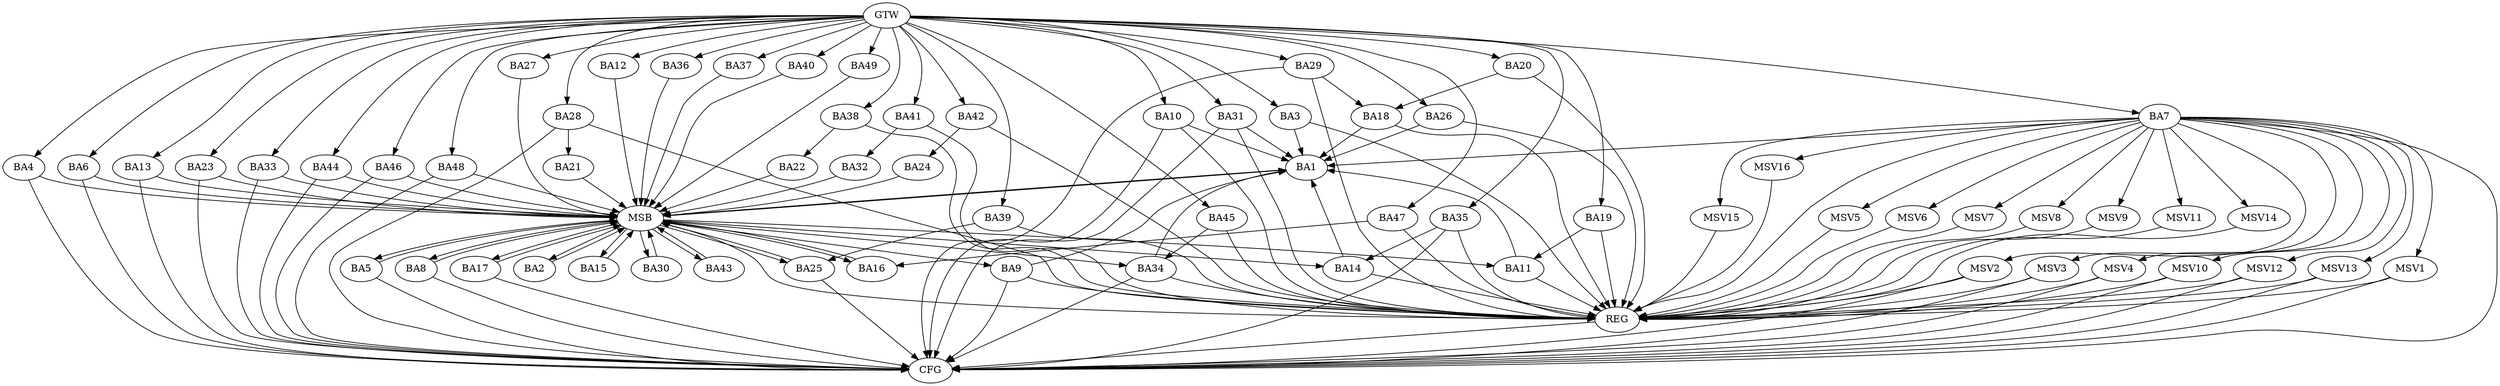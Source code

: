 strict digraph G {
  BA1 [ label="BA1" ];
  BA2 [ label="BA2" ];
  BA3 [ label="BA3" ];
  BA4 [ label="BA4" ];
  BA5 [ label="BA5" ];
  BA6 [ label="BA6" ];
  BA7 [ label="BA7" ];
  BA8 [ label="BA8" ];
  BA9 [ label="BA9" ];
  BA10 [ label="BA10" ];
  BA11 [ label="BA11" ];
  BA12 [ label="BA12" ];
  BA13 [ label="BA13" ];
  BA14 [ label="BA14" ];
  BA15 [ label="BA15" ];
  BA16 [ label="BA16" ];
  BA17 [ label="BA17" ];
  BA18 [ label="BA18" ];
  BA19 [ label="BA19" ];
  BA20 [ label="BA20" ];
  BA21 [ label="BA21" ];
  BA22 [ label="BA22" ];
  BA23 [ label="BA23" ];
  BA24 [ label="BA24" ];
  BA25 [ label="BA25" ];
  BA26 [ label="BA26" ];
  BA27 [ label="BA27" ];
  BA28 [ label="BA28" ];
  BA29 [ label="BA29" ];
  BA30 [ label="BA30" ];
  BA31 [ label="BA31" ];
  BA32 [ label="BA32" ];
  BA33 [ label="BA33" ];
  BA34 [ label="BA34" ];
  BA35 [ label="BA35" ];
  BA36 [ label="BA36" ];
  BA37 [ label="BA37" ];
  BA38 [ label="BA38" ];
  BA39 [ label="BA39" ];
  BA40 [ label="BA40" ];
  BA41 [ label="BA41" ];
  BA42 [ label="BA42" ];
  BA43 [ label="BA43" ];
  BA44 [ label="BA44" ];
  BA45 [ label="BA45" ];
  BA46 [ label="BA46" ];
  BA47 [ label="BA47" ];
  BA48 [ label="BA48" ];
  BA49 [ label="BA49" ];
  GTW [ label="GTW" ];
  REG [ label="REG" ];
  MSB [ label="MSB" ];
  CFG [ label="CFG" ];
  MSV1 [ label="MSV1" ];
  MSV2 [ label="MSV2" ];
  MSV3 [ label="MSV3" ];
  MSV4 [ label="MSV4" ];
  MSV5 [ label="MSV5" ];
  MSV6 [ label="MSV6" ];
  MSV7 [ label="MSV7" ];
  MSV8 [ label="MSV8" ];
  MSV9 [ label="MSV9" ];
  MSV10 [ label="MSV10" ];
  MSV11 [ label="MSV11" ];
  MSV12 [ label="MSV12" ];
  MSV13 [ label="MSV13" ];
  MSV14 [ label="MSV14" ];
  MSV15 [ label="MSV15" ];
  MSV16 [ label="MSV16" ];
  BA3 -> BA1;
  BA7 -> BA1;
  BA9 -> BA1;
  BA10 -> BA1;
  BA11 -> BA1;
  BA14 -> BA1;
  BA18 -> BA1;
  BA19 -> BA11;
  BA20 -> BA18;
  BA26 -> BA1;
  BA28 -> BA21;
  BA29 -> BA18;
  BA31 -> BA1;
  BA34 -> BA1;
  BA35 -> BA14;
  BA38 -> BA22;
  BA39 -> BA25;
  BA41 -> BA32;
  BA42 -> BA24;
  BA45 -> BA34;
  BA47 -> BA16;
  GTW -> BA3;
  GTW -> BA4;
  GTW -> BA6;
  GTW -> BA7;
  GTW -> BA10;
  GTW -> BA12;
  GTW -> BA13;
  GTW -> BA19;
  GTW -> BA20;
  GTW -> BA23;
  GTW -> BA26;
  GTW -> BA27;
  GTW -> BA28;
  GTW -> BA29;
  GTW -> BA31;
  GTW -> BA33;
  GTW -> BA35;
  GTW -> BA36;
  GTW -> BA37;
  GTW -> BA38;
  GTW -> BA39;
  GTW -> BA40;
  GTW -> BA41;
  GTW -> BA42;
  GTW -> BA44;
  GTW -> BA45;
  GTW -> BA46;
  GTW -> BA47;
  GTW -> BA48;
  GTW -> BA49;
  BA3 -> REG;
  BA7 -> REG;
  BA9 -> REG;
  BA10 -> REG;
  BA11 -> REG;
  BA14 -> REG;
  BA18 -> REG;
  BA19 -> REG;
  BA20 -> REG;
  BA26 -> REG;
  BA28 -> REG;
  BA29 -> REG;
  BA31 -> REG;
  BA34 -> REG;
  BA35 -> REG;
  BA38 -> REG;
  BA39 -> REG;
  BA41 -> REG;
  BA42 -> REG;
  BA45 -> REG;
  BA47 -> REG;
  BA1 -> MSB;
  MSB -> BA2;
  MSB -> REG;
  BA2 -> MSB;
  MSB -> BA1;
  BA4 -> MSB;
  BA5 -> MSB;
  BA6 -> MSB;
  MSB -> BA5;
  BA8 -> MSB;
  BA12 -> MSB;
  BA13 -> MSB;
  MSB -> BA11;
  BA15 -> MSB;
  BA16 -> MSB;
  BA17 -> MSB;
  MSB -> BA8;
  BA21 -> MSB;
  BA22 -> MSB;
  MSB -> BA14;
  BA23 -> MSB;
  BA24 -> MSB;
  MSB -> BA15;
  BA25 -> MSB;
  BA27 -> MSB;
  MSB -> BA17;
  BA30 -> MSB;
  MSB -> BA16;
  BA32 -> MSB;
  MSB -> BA30;
  BA33 -> MSB;
  MSB -> BA25;
  BA36 -> MSB;
  MSB -> BA34;
  BA37 -> MSB;
  BA40 -> MSB;
  MSB -> BA9;
  BA43 -> MSB;
  BA44 -> MSB;
  BA46 -> MSB;
  BA48 -> MSB;
  MSB -> BA43;
  BA49 -> MSB;
  BA8 -> CFG;
  BA28 -> CFG;
  BA48 -> CFG;
  BA23 -> CFG;
  BA10 -> CFG;
  BA34 -> CFG;
  BA46 -> CFG;
  BA33 -> CFG;
  BA35 -> CFG;
  BA9 -> CFG;
  BA17 -> CFG;
  BA13 -> CFG;
  BA7 -> CFG;
  BA4 -> CFG;
  BA44 -> CFG;
  BA29 -> CFG;
  BA6 -> CFG;
  BA25 -> CFG;
  BA5 -> CFG;
  BA31 -> CFG;
  REG -> CFG;
  BA7 -> MSV1;
  MSV1 -> REG;
  MSV1 -> CFG;
  BA7 -> MSV2;
  MSV2 -> REG;
  MSV2 -> CFG;
  BA7 -> MSV3;
  MSV3 -> REG;
  MSV3 -> CFG;
  BA7 -> MSV4;
  MSV4 -> REG;
  MSV4 -> CFG;
  BA7 -> MSV5;
  MSV5 -> REG;
  BA7 -> MSV6;
  BA7 -> MSV7;
  MSV6 -> REG;
  MSV7 -> REG;
  BA7 -> MSV8;
  BA7 -> MSV9;
  MSV8 -> REG;
  MSV9 -> REG;
  BA7 -> MSV10;
  BA7 -> MSV11;
  MSV10 -> REG;
  MSV10 -> CFG;
  MSV11 -> REG;
  BA7 -> MSV12;
  MSV12 -> REG;
  MSV12 -> CFG;
  BA7 -> MSV13;
  MSV13 -> REG;
  MSV13 -> CFG;
  BA7 -> MSV14;
  BA7 -> MSV15;
  BA7 -> MSV16;
  MSV14 -> REG;
  MSV15 -> REG;
  MSV16 -> REG;
}
